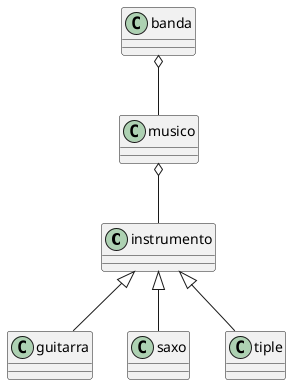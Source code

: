 @startuml
instrumento <|-- guitarra
instrumento <|-- saxo
instrumento <|-- tiple

musico o-- instrumento
banda o-- musico
@enduml

